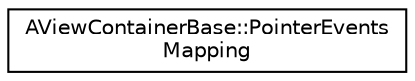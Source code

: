 digraph "Graphical Class Hierarchy"
{
 // LATEX_PDF_SIZE
  edge [fontname="Helvetica",fontsize="10",labelfontname="Helvetica",labelfontsize="10"];
  node [fontname="Helvetica",fontsize="10",shape=record];
  rankdir="LR";
  Node0 [label="AViewContainerBase::PointerEvents\lMapping",height=0.2,width=0.4,color="black", fillcolor="white", style="filled",URL="$structAViewContainerBase_1_1PointerEventsMapping.html",tooltip=" "];
}
